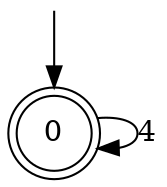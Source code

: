 digraph g {

	s0 [shape="doublecircle" label="0"];
	s0 -> s0 [label="4"];

__start0 [label="" shape="none" width="0" height="0"];
__start0 -> s0;

}
